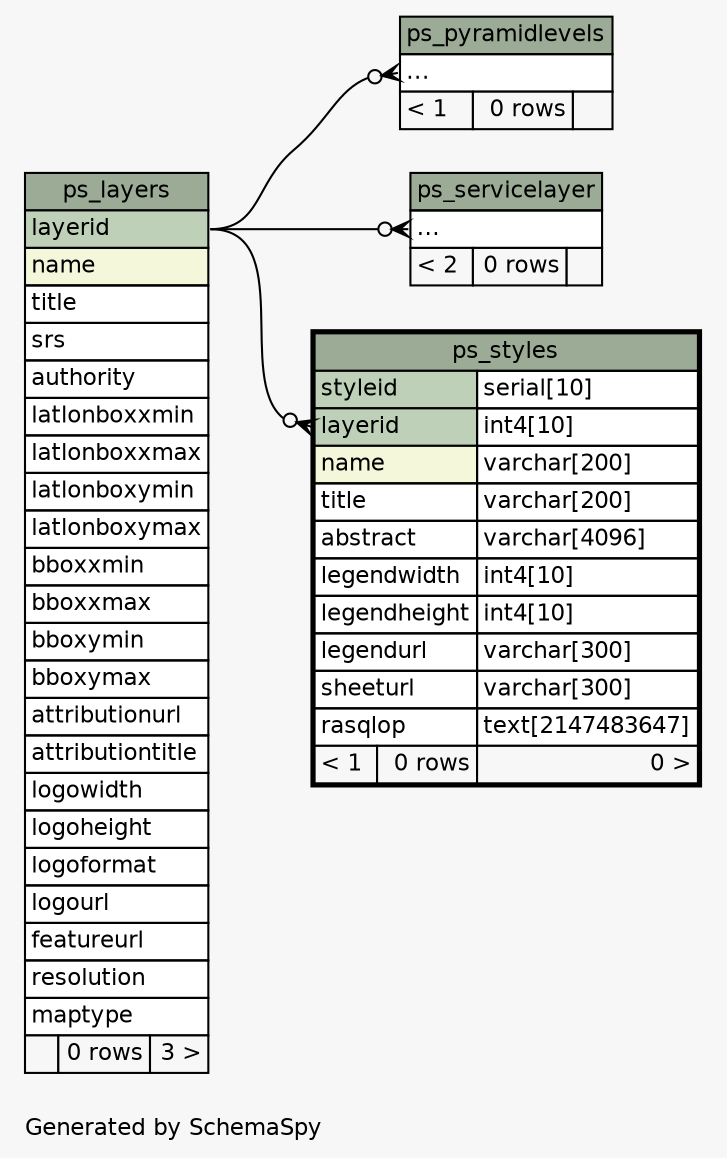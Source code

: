 // dot 2.20.2 on Linux 2.6.32-45-generic
// SchemaSpy rev 590
digraph "twoDegreesRelationshipsDiagram" {
  graph [
    rankdir="RL"
    bgcolor="#f7f7f7"
    label="\nGenerated by SchemaSpy"
    labeljust="l"
    nodesep="0.18"
    ranksep="0.46"
    fontname="Helvetica"
    fontsize="11"
  ];
  node [
    fontname="Helvetica"
    fontsize="11"
    shape="plaintext"
  ];
  edge [
    arrowsize="0.8"
  ];
  "ps_pyramidlevels":"elipses":w -> "ps_layers":"layerid":e [arrowhead=none dir=back arrowtail=crowodot];
  "ps_servicelayer":"elipses":w -> "ps_layers":"layerid":e [arrowhead=none dir=back arrowtail=crowodot];
  "ps_styles":"layerid":w -> "ps_layers":"layerid":e [arrowhead=none dir=back arrowtail=crowodot];
  "ps_layers" [
    label=<
    <TABLE BORDER="0" CELLBORDER="1" CELLSPACING="0" BGCOLOR="#ffffff">
      <TR><TD COLSPAN="3" BGCOLOR="#9bab96" ALIGN="CENTER">ps_layers</TD></TR>
      <TR><TD PORT="layerid" COLSPAN="3" BGCOLOR="#bed1b8" ALIGN="LEFT">layerid</TD></TR>
      <TR><TD PORT="name" COLSPAN="3" BGCOLOR="#f4f7da" ALIGN="LEFT">name</TD></TR>
      <TR><TD PORT="title" COLSPAN="3" ALIGN="LEFT">title</TD></TR>
      <TR><TD PORT="srs" COLSPAN="3" ALIGN="LEFT">srs</TD></TR>
      <TR><TD PORT="authority" COLSPAN="3" ALIGN="LEFT">authority</TD></TR>
      <TR><TD PORT="latlonboxxmin" COLSPAN="3" ALIGN="LEFT">latlonboxxmin</TD></TR>
      <TR><TD PORT="latlonboxxmax" COLSPAN="3" ALIGN="LEFT">latlonboxxmax</TD></TR>
      <TR><TD PORT="latlonboxymin" COLSPAN="3" ALIGN="LEFT">latlonboxymin</TD></TR>
      <TR><TD PORT="latlonboxymax" COLSPAN="3" ALIGN="LEFT">latlonboxymax</TD></TR>
      <TR><TD PORT="bboxxmin" COLSPAN="3" ALIGN="LEFT">bboxxmin</TD></TR>
      <TR><TD PORT="bboxxmax" COLSPAN="3" ALIGN="LEFT">bboxxmax</TD></TR>
      <TR><TD PORT="bboxymin" COLSPAN="3" ALIGN="LEFT">bboxymin</TD></TR>
      <TR><TD PORT="bboxymax" COLSPAN="3" ALIGN="LEFT">bboxymax</TD></TR>
      <TR><TD PORT="attributionurl" COLSPAN="3" ALIGN="LEFT">attributionurl</TD></TR>
      <TR><TD PORT="attributiontitle" COLSPAN="3" ALIGN="LEFT">attributiontitle</TD></TR>
      <TR><TD PORT="logowidth" COLSPAN="3" ALIGN="LEFT">logowidth</TD></TR>
      <TR><TD PORT="logoheight" COLSPAN="3" ALIGN="LEFT">logoheight</TD></TR>
      <TR><TD PORT="logoformat" COLSPAN="3" ALIGN="LEFT">logoformat</TD></TR>
      <TR><TD PORT="logourl" COLSPAN="3" ALIGN="LEFT">logourl</TD></TR>
      <TR><TD PORT="featureurl" COLSPAN="3" ALIGN="LEFT">featureurl</TD></TR>
      <TR><TD PORT="resolution" COLSPAN="3" ALIGN="LEFT">resolution</TD></TR>
      <TR><TD PORT="maptype" COLSPAN="3" ALIGN="LEFT">maptype</TD></TR>
      <TR><TD ALIGN="LEFT" BGCOLOR="#f7f7f7">  </TD><TD ALIGN="RIGHT" BGCOLOR="#f7f7f7">0 rows</TD><TD ALIGN="RIGHT" BGCOLOR="#f7f7f7">3 &gt;</TD></TR>
    </TABLE>>
    URL="ps_layers.html"
    tooltip="ps_layers"
  ];
  "ps_pyramidlevels" [
    label=<
    <TABLE BORDER="0" CELLBORDER="1" CELLSPACING="0" BGCOLOR="#ffffff">
      <TR><TD COLSPAN="3" BGCOLOR="#9bab96" ALIGN="CENTER">ps_pyramidlevels</TD></TR>
      <TR><TD PORT="elipses" COLSPAN="3" ALIGN="LEFT">...</TD></TR>
      <TR><TD ALIGN="LEFT" BGCOLOR="#f7f7f7">&lt; 1</TD><TD ALIGN="RIGHT" BGCOLOR="#f7f7f7">0 rows</TD><TD ALIGN="RIGHT" BGCOLOR="#f7f7f7">  </TD></TR>
    </TABLE>>
    URL="ps_pyramidlevels.html"
    tooltip="ps_pyramidlevels"
  ];
  "ps_servicelayer" [
    label=<
    <TABLE BORDER="0" CELLBORDER="1" CELLSPACING="0" BGCOLOR="#ffffff">
      <TR><TD COLSPAN="3" BGCOLOR="#9bab96" ALIGN="CENTER">ps_servicelayer</TD></TR>
      <TR><TD PORT="elipses" COLSPAN="3" ALIGN="LEFT">...</TD></TR>
      <TR><TD ALIGN="LEFT" BGCOLOR="#f7f7f7">&lt; 2</TD><TD ALIGN="RIGHT" BGCOLOR="#f7f7f7">0 rows</TD><TD ALIGN="RIGHT" BGCOLOR="#f7f7f7">  </TD></TR>
    </TABLE>>
    URL="ps_servicelayer.html"
    tooltip="ps_servicelayer"
  ];
  "ps_styles" [
    label=<
    <TABLE BORDER="2" CELLBORDER="1" CELLSPACING="0" BGCOLOR="#ffffff">
      <TR><TD COLSPAN="3" BGCOLOR="#9bab96" ALIGN="CENTER">ps_styles</TD></TR>
      <TR><TD PORT="styleid" COLSPAN="2" BGCOLOR="#bed1b8" ALIGN="LEFT">styleid</TD><TD PORT="styleid.type" ALIGN="LEFT">serial[10]</TD></TR>
      <TR><TD PORT="layerid" COLSPAN="2" BGCOLOR="#bed1b8" ALIGN="LEFT">layerid</TD><TD PORT="layerid.type" ALIGN="LEFT">int4[10]</TD></TR>
      <TR><TD PORT="name" COLSPAN="2" BGCOLOR="#f4f7da" ALIGN="LEFT">name</TD><TD PORT="name.type" ALIGN="LEFT">varchar[200]</TD></TR>
      <TR><TD PORT="title" COLSPAN="2" ALIGN="LEFT">title</TD><TD PORT="title.type" ALIGN="LEFT">varchar[200]</TD></TR>
      <TR><TD PORT="abstract" COLSPAN="2" ALIGN="LEFT">abstract</TD><TD PORT="abstract.type" ALIGN="LEFT">varchar[4096]</TD></TR>
      <TR><TD PORT="legendwidth" COLSPAN="2" ALIGN="LEFT">legendwidth</TD><TD PORT="legendwidth.type" ALIGN="LEFT">int4[10]</TD></TR>
      <TR><TD PORT="legendheight" COLSPAN="2" ALIGN="LEFT">legendheight</TD><TD PORT="legendheight.type" ALIGN="LEFT">int4[10]</TD></TR>
      <TR><TD PORT="legendurl" COLSPAN="2" ALIGN="LEFT">legendurl</TD><TD PORT="legendurl.type" ALIGN="LEFT">varchar[300]</TD></TR>
      <TR><TD PORT="sheeturl" COLSPAN="2" ALIGN="LEFT">sheeturl</TD><TD PORT="sheeturl.type" ALIGN="LEFT">varchar[300]</TD></TR>
      <TR><TD PORT="rasqlop" COLSPAN="2" ALIGN="LEFT">rasqlop</TD><TD PORT="rasqlop.type" ALIGN="LEFT">text[2147483647]</TD></TR>
      <TR><TD ALIGN="LEFT" BGCOLOR="#f7f7f7">&lt; 1</TD><TD ALIGN="RIGHT" BGCOLOR="#f7f7f7">0 rows</TD><TD ALIGN="RIGHT" BGCOLOR="#f7f7f7">0 &gt;</TD></TR>
    </TABLE>>
    URL="ps_styles.html"
    tooltip="ps_styles"
  ];
}
